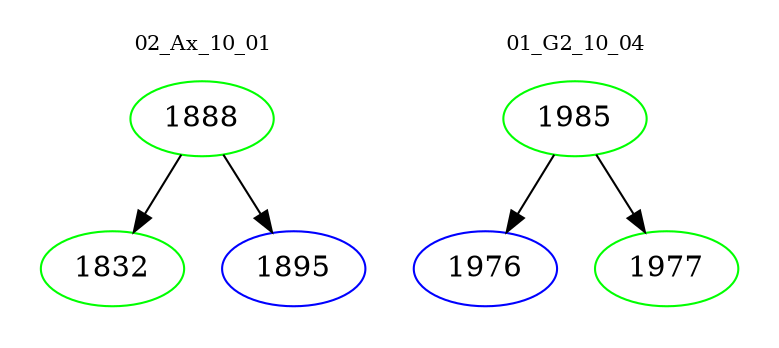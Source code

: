 digraph{
subgraph cluster_0 {
color = white
label = "02_Ax_10_01";
fontsize=10;
T0_1888 [label="1888", color="green"]
T0_1888 -> T0_1832 [color="black"]
T0_1832 [label="1832", color="green"]
T0_1888 -> T0_1895 [color="black"]
T0_1895 [label="1895", color="blue"]
}
subgraph cluster_1 {
color = white
label = "01_G2_10_04";
fontsize=10;
T1_1985 [label="1985", color="green"]
T1_1985 -> T1_1976 [color="black"]
T1_1976 [label="1976", color="blue"]
T1_1985 -> T1_1977 [color="black"]
T1_1977 [label="1977", color="green"]
}
}
